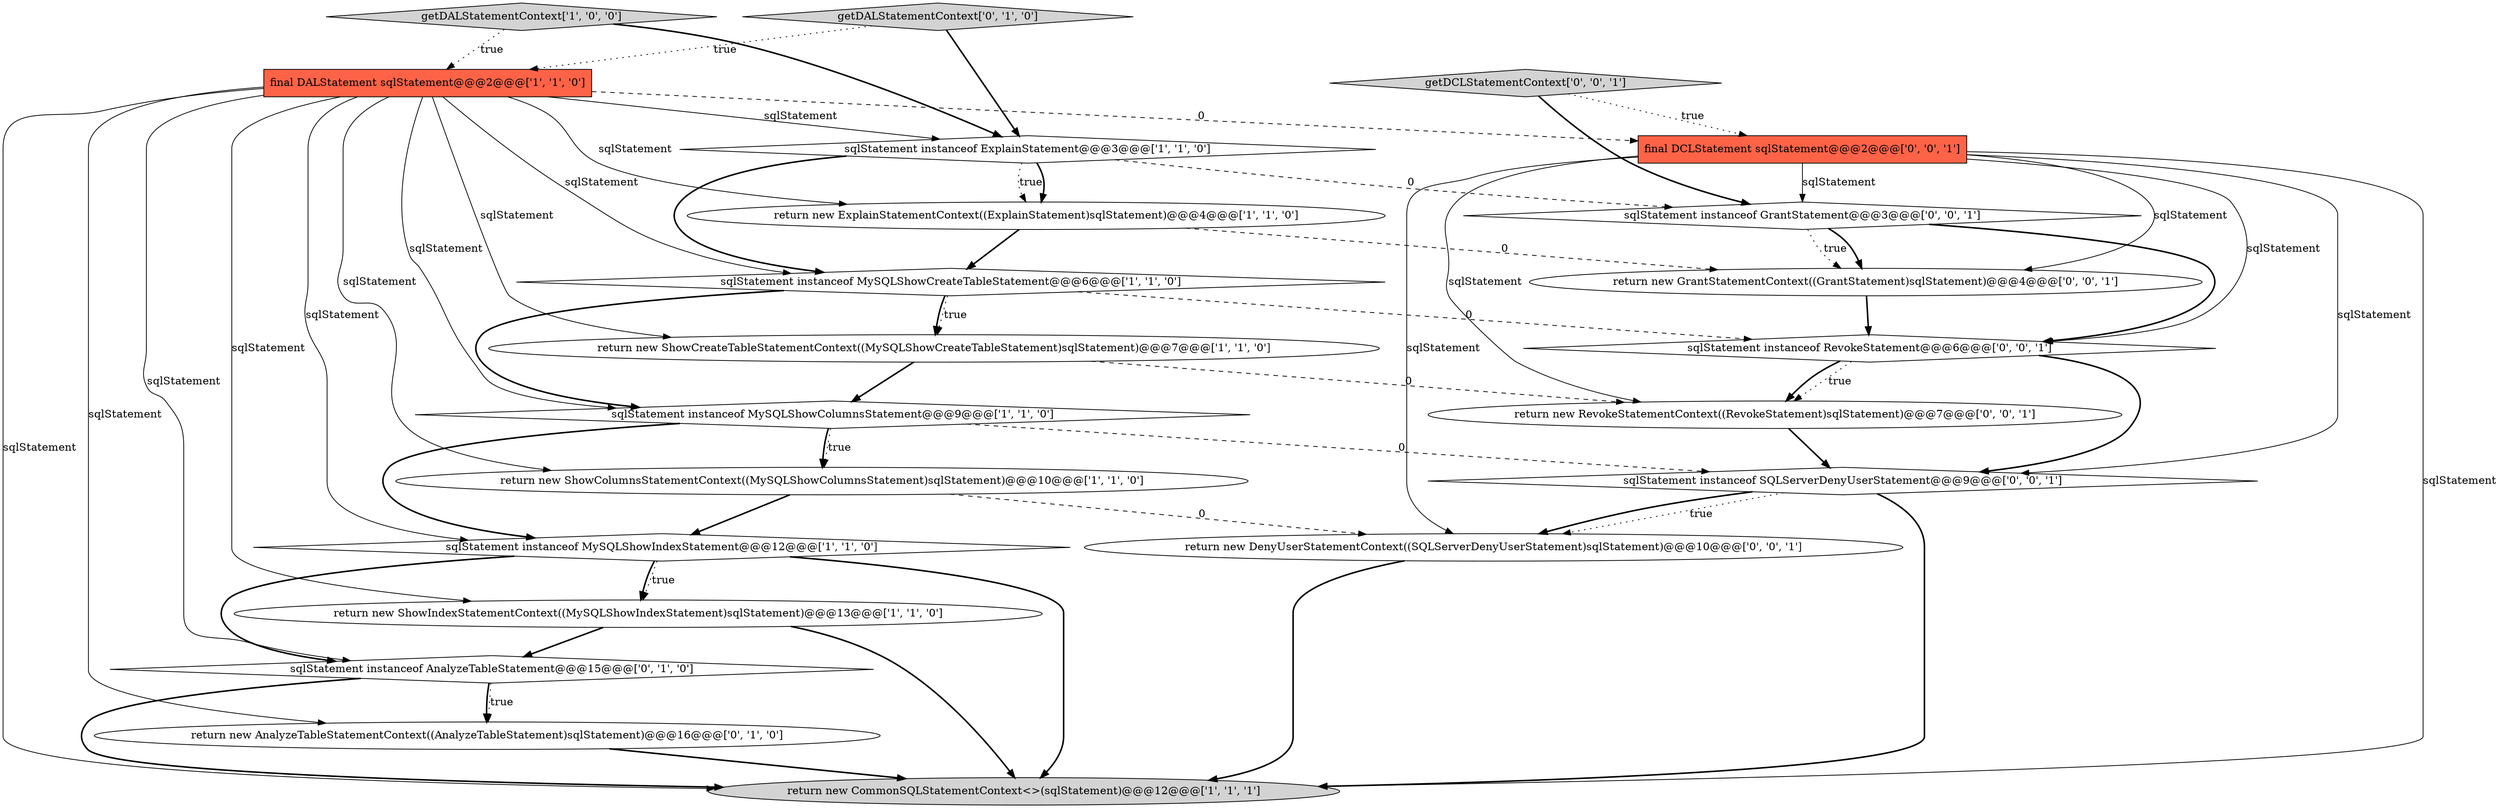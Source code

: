 digraph {
11 [style = filled, label = "getDALStatementContext['0', '1', '0']", fillcolor = lightgray, shape = diamond image = "AAA0AAABBB2BBB"];
9 [style = filled, label = "sqlStatement instanceof MySQLShowColumnsStatement@@@9@@@['1', '1', '0']", fillcolor = white, shape = diamond image = "AAA0AAABBB1BBB"];
7 [style = filled, label = "return new ShowCreateTableStatementContext((MySQLShowCreateTableStatement)sqlStatement)@@@7@@@['1', '1', '0']", fillcolor = white, shape = ellipse image = "AAA0AAABBB1BBB"];
19 [style = filled, label = "return new GrantStatementContext((GrantStatement)sqlStatement)@@@4@@@['0', '0', '1']", fillcolor = white, shape = ellipse image = "AAA0AAABBB3BBB"];
15 [style = filled, label = "final DCLStatement sqlStatement@@@2@@@['0', '0', '1']", fillcolor = tomato, shape = box image = "AAA0AAABBB3BBB"];
16 [style = filled, label = "return new DenyUserStatementContext((SQLServerDenyUserStatement)sqlStatement)@@@10@@@['0', '0', '1']", fillcolor = white, shape = ellipse image = "AAA0AAABBB3BBB"];
12 [style = filled, label = "return new AnalyzeTableStatementContext((AnalyzeTableStatement)sqlStatement)@@@16@@@['0', '1', '0']", fillcolor = white, shape = ellipse image = "AAA1AAABBB2BBB"];
20 [style = filled, label = "return new RevokeStatementContext((RevokeStatement)sqlStatement)@@@7@@@['0', '0', '1']", fillcolor = white, shape = ellipse image = "AAA0AAABBB3BBB"];
4 [style = filled, label = "sqlStatement instanceof ExplainStatement@@@3@@@['1', '1', '0']", fillcolor = white, shape = diamond image = "AAA0AAABBB1BBB"];
2 [style = filled, label = "final DALStatement sqlStatement@@@2@@@['1', '1', '0']", fillcolor = tomato, shape = box image = "AAA0AAABBB1BBB"];
6 [style = filled, label = "return new ShowIndexStatementContext((MySQLShowIndexStatement)sqlStatement)@@@13@@@['1', '1', '0']", fillcolor = white, shape = ellipse image = "AAA0AAABBB1BBB"];
21 [style = filled, label = "getDCLStatementContext['0', '0', '1']", fillcolor = lightgray, shape = diamond image = "AAA0AAABBB3BBB"];
0 [style = filled, label = "getDALStatementContext['1', '0', '0']", fillcolor = lightgray, shape = diamond image = "AAA0AAABBB1BBB"];
18 [style = filled, label = "sqlStatement instanceof SQLServerDenyUserStatement@@@9@@@['0', '0', '1']", fillcolor = white, shape = diamond image = "AAA0AAABBB3BBB"];
3 [style = filled, label = "return new ShowColumnsStatementContext((MySQLShowColumnsStatement)sqlStatement)@@@10@@@['1', '1', '0']", fillcolor = white, shape = ellipse image = "AAA0AAABBB1BBB"];
17 [style = filled, label = "sqlStatement instanceof GrantStatement@@@3@@@['0', '0', '1']", fillcolor = white, shape = diamond image = "AAA0AAABBB3BBB"];
8 [style = filled, label = "sqlStatement instanceof MySQLShowCreateTableStatement@@@6@@@['1', '1', '0']", fillcolor = white, shape = diamond image = "AAA0AAABBB1BBB"];
13 [style = filled, label = "sqlStatement instanceof AnalyzeTableStatement@@@15@@@['0', '1', '0']", fillcolor = white, shape = diamond image = "AAA1AAABBB2BBB"];
14 [style = filled, label = "sqlStatement instanceof RevokeStatement@@@6@@@['0', '0', '1']", fillcolor = white, shape = diamond image = "AAA0AAABBB3BBB"];
5 [style = filled, label = "sqlStatement instanceof MySQLShowIndexStatement@@@12@@@['1', '1', '0']", fillcolor = white, shape = diamond image = "AAA0AAABBB1BBB"];
10 [style = filled, label = "return new ExplainStatementContext((ExplainStatement)sqlStatement)@@@4@@@['1', '1', '0']", fillcolor = white, shape = ellipse image = "AAA0AAABBB1BBB"];
1 [style = filled, label = "return new CommonSQLStatementContext<>(sqlStatement)@@@12@@@['1', '1', '1']", fillcolor = lightgray, shape = ellipse image = "AAA0AAABBB1BBB"];
0->2 [style = dotted, label="true"];
17->19 [style = dotted, label="true"];
9->18 [style = dashed, label="0"];
15->19 [style = solid, label="sqlStatement"];
2->10 [style = solid, label="sqlStatement"];
8->14 [style = dashed, label="0"];
11->4 [style = bold, label=""];
11->2 [style = dotted, label="true"];
8->9 [style = bold, label=""];
0->4 [style = bold, label=""];
14->18 [style = bold, label=""];
3->16 [style = dashed, label="0"];
2->4 [style = solid, label="sqlStatement"];
7->9 [style = bold, label=""];
2->3 [style = solid, label="sqlStatement"];
5->1 [style = bold, label=""];
4->10 [style = dotted, label="true"];
17->19 [style = bold, label=""];
20->18 [style = bold, label=""];
9->3 [style = bold, label=""];
21->17 [style = bold, label=""];
7->20 [style = dashed, label="0"];
10->8 [style = bold, label=""];
12->1 [style = bold, label=""];
15->18 [style = solid, label="sqlStatement"];
6->13 [style = bold, label=""];
17->14 [style = bold, label=""];
2->9 [style = solid, label="sqlStatement"];
4->8 [style = bold, label=""];
4->17 [style = dashed, label="0"];
2->15 [style = dashed, label="0"];
8->7 [style = dotted, label="true"];
2->8 [style = solid, label="sqlStatement"];
15->14 [style = solid, label="sqlStatement"];
21->15 [style = dotted, label="true"];
3->5 [style = bold, label=""];
2->12 [style = solid, label="sqlStatement"];
15->16 [style = solid, label="sqlStatement"];
5->13 [style = bold, label=""];
18->16 [style = dotted, label="true"];
5->6 [style = dotted, label="true"];
13->12 [style = bold, label=""];
2->13 [style = solid, label="sqlStatement"];
16->1 [style = bold, label=""];
2->1 [style = solid, label="sqlStatement"];
18->16 [style = bold, label=""];
2->7 [style = solid, label="sqlStatement"];
2->6 [style = solid, label="sqlStatement"];
14->20 [style = dotted, label="true"];
4->10 [style = bold, label=""];
13->1 [style = bold, label=""];
15->17 [style = solid, label="sqlStatement"];
8->7 [style = bold, label=""];
9->3 [style = dotted, label="true"];
18->1 [style = bold, label=""];
10->19 [style = dashed, label="0"];
19->14 [style = bold, label=""];
15->1 [style = solid, label="sqlStatement"];
13->12 [style = dotted, label="true"];
2->5 [style = solid, label="sqlStatement"];
9->5 [style = bold, label=""];
6->1 [style = bold, label=""];
14->20 [style = bold, label=""];
5->6 [style = bold, label=""];
15->20 [style = solid, label="sqlStatement"];
}

